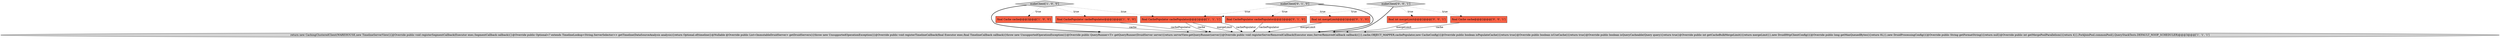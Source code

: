 digraph {
0 [style = filled, label = "makeClient['1', '0', '0']", fillcolor = lightgray, shape = diamond image = "AAA0AAABBB1BBB"];
4 [style = filled, label = "return new CachingClusteredClient(WAREHOUSE,new TimelineServerView(){@Override public void registerSegmentCallback(Executor exec,SegmentCallback callback){}@Override public Optional<? extends TimelineLookup<String,ServerSelector>> getTimeline(DataSourceAnalysis analysis){return Optional.of(timeline)}@Nullable @Override public List<ImmutableDruidServer> getDruidServers(){throw new UnsupportedOperationException()}@Override public void registerTimelineCallback(final Executor exec,final TimelineCallback callback){throw new UnsupportedOperationException()}@Override public QueryRunner<T> getQueryRunner(DruidServer server){return serverView.getQueryRunner(server)}@Override public void registerServerRemovedCallback(Executor exec,ServerRemovedCallback callback){}},cache,OBJECT_MAPPER,cachePopulator,new CacheConfig(){@Override public boolean isPopulateCache(){return true}@Override public boolean isUseCache(){return true}@Override public boolean isQueryCacheable(Query query){return true}@Override public int getCacheBulkMergeLimit(){return mergeLimit}},new DruidHttpClientConfig(){@Override public long getMaxQueuedBytes(){return 0L}},new DruidProcessingConfig(){@Override public String getFormatString(){return null}@Override public int getMergePoolParallelism(){return 4}},ForkJoinPool.commonPool(),QueryStackTests.DEFAULT_NOOP_SCHEDULER)@@@3@@@['1', '1', '1']", fillcolor = lightgray, shape = ellipse image = "AAA0AAABBB1BBB"];
7 [style = filled, label = "final CachePopulator cachePopulator@@@2@@@['0', '1', '0']", fillcolor = tomato, shape = box image = "AAA0AAABBB2BBB"];
8 [style = filled, label = "makeClient['0', '0', '1']", fillcolor = lightgray, shape = diamond image = "AAA0AAABBB3BBB"];
2 [style = filled, label = "final Cache cache@@@2@@@['1', '0', '0']", fillcolor = tomato, shape = box image = "AAA0AAABBB1BBB"];
6 [style = filled, label = "final int mergeLimit@@@2@@@['0', '1', '0']", fillcolor = tomato, shape = box image = "AAA0AAABBB2BBB"];
5 [style = filled, label = "makeClient['0', '1', '0']", fillcolor = lightgray, shape = diamond image = "AAA0AAABBB2BBB"];
1 [style = filled, label = "final CachePopulator cachePopulator@@@2@@@['1', '0', '0']", fillcolor = tomato, shape = box image = "AAA0AAABBB1BBB"];
3 [style = filled, label = "final CachePopulator cachePopulator@@@2@@@['1', '1', '1']", fillcolor = tomato, shape = box image = "AAA0AAABBB1BBB"];
10 [style = filled, label = "final int mergeLimit@@@2@@@['0', '0', '1']", fillcolor = tomato, shape = box image = "AAA0AAABBB3BBB"];
9 [style = filled, label = "final Cache cache@@@2@@@['0', '0', '1']", fillcolor = tomato, shape = box image = "AAA0AAABBB3BBB"];
7->4 [style = solid, label="cachePopulator"];
1->4 [style = solid, label="cachePopulator"];
5->6 [style = dotted, label="true"];
3->4 [style = solid, label="mergeLimit"];
10->4 [style = solid, label="mergeLimit"];
2->4 [style = solid, label="cache"];
5->3 [style = dotted, label="true"];
8->10 [style = dotted, label="true"];
8->3 [style = dotted, label="true"];
3->4 [style = solid, label="cachePopulator"];
0->4 [style = bold, label=""];
5->7 [style = dotted, label="true"];
9->4 [style = solid, label="cache"];
5->4 [style = bold, label=""];
6->4 [style = solid, label="mergeLimit"];
0->3 [style = dotted, label="true"];
8->9 [style = dotted, label="true"];
0->2 [style = dotted, label="true"];
8->4 [style = bold, label=""];
3->4 [style = solid, label="cache"];
0->1 [style = dotted, label="true"];
}
